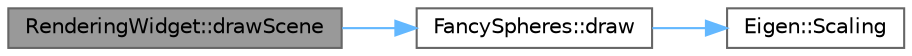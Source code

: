 digraph "RenderingWidget::drawScene"
{
 // LATEX_PDF_SIZE
  bgcolor="transparent";
  edge [fontname=Helvetica,fontsize=10,labelfontname=Helvetica,labelfontsize=10];
  node [fontname=Helvetica,fontsize=10,shape=box,height=0.2,width=0.4];
  rankdir="LR";
  Node1 [id="Node000001",label="RenderingWidget::drawScene",height=0.2,width=0.4,color="gray40", fillcolor="grey60", style="filled", fontcolor="black",tooltip=" "];
  Node1 -> Node2 [id="edge1_Node000001_Node000002",color="steelblue1",style="solid",tooltip=" "];
  Node2 [id="Node000002",label="FancySpheres::draw",height=0.2,width=0.4,color="grey40", fillcolor="white", style="filled",URL="$class_fancy_spheres.html#a1621bf349aa1a2df706b8c08356aeb35",tooltip=" "];
  Node2 -> Node3 [id="edge2_Node000002_Node000003",color="steelblue1",style="solid",tooltip=" "];
  Node3 [id="Node000003",label="Eigen::Scaling",height=0.2,width=0.4,color="grey40", fillcolor="white", style="filled",URL="$namespace_eigen.html#a23a8ed57e3f2973526026765ae697761",tooltip=" "];
}
